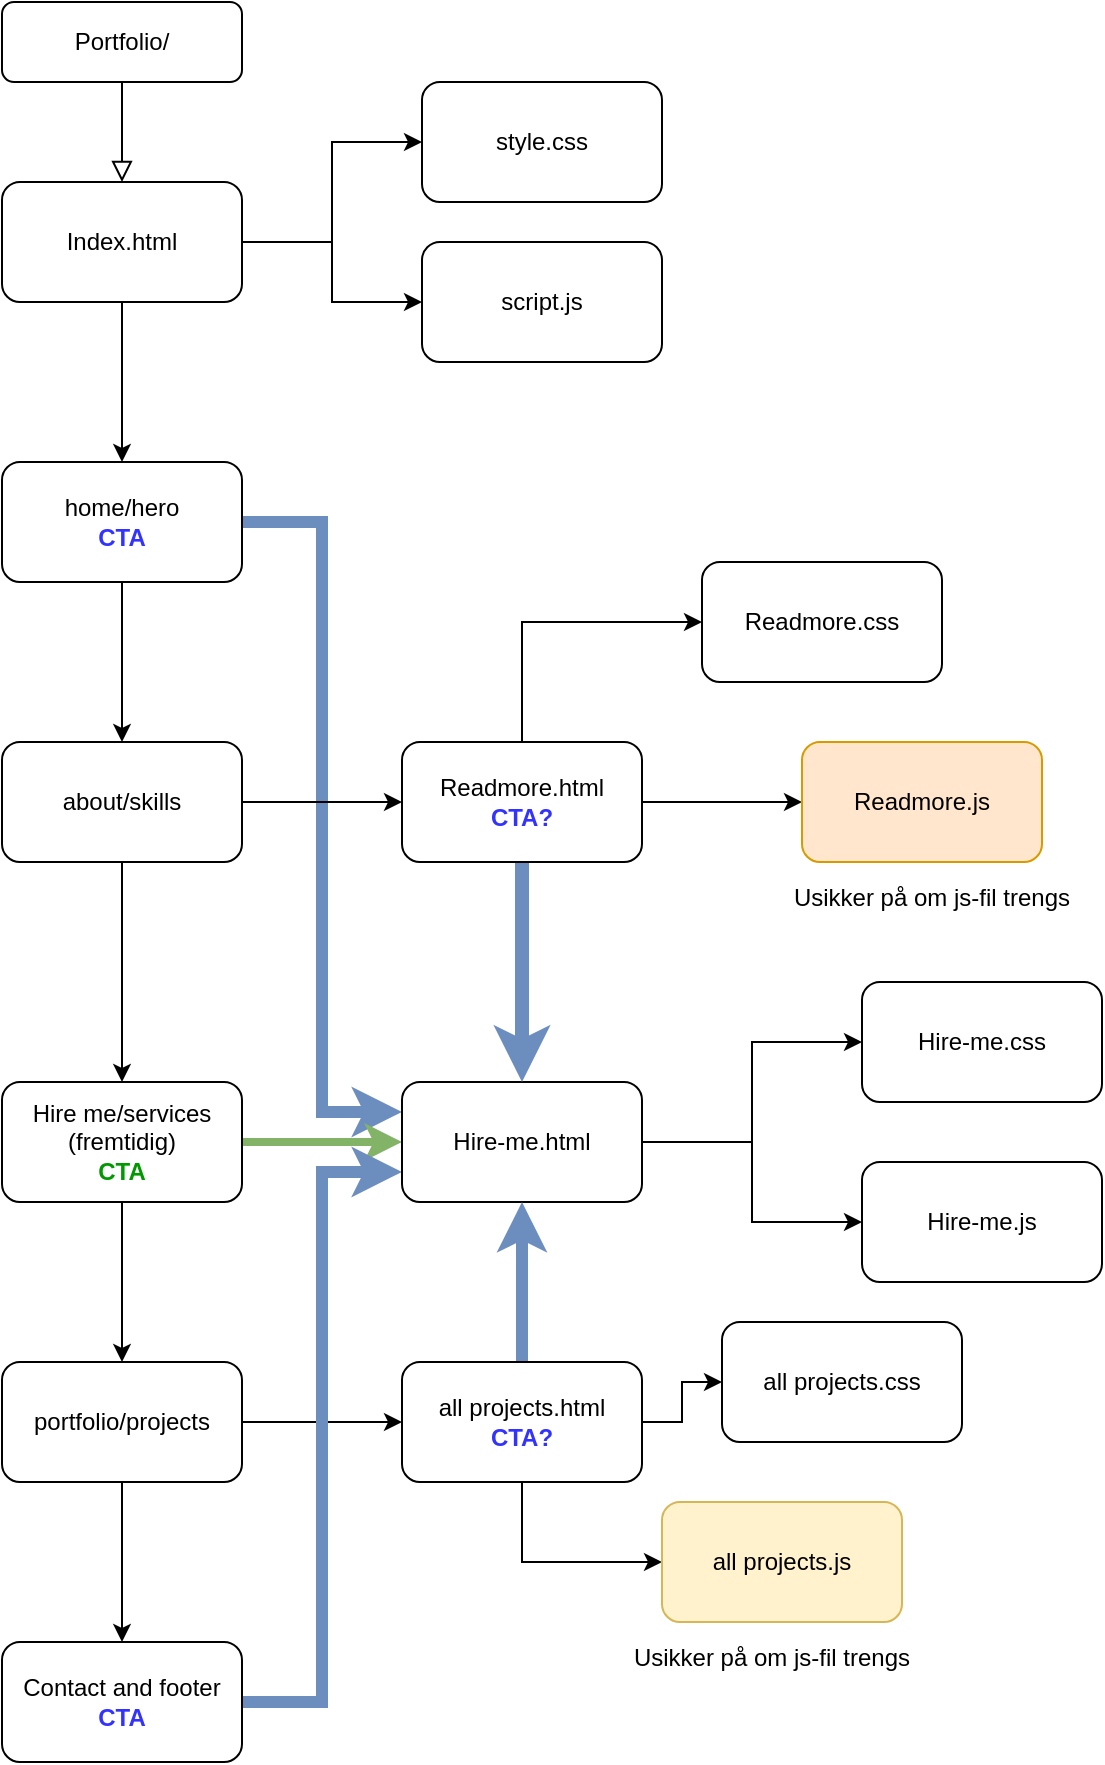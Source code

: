 <mxfile version="26.0.16">
  <diagram id="C5RBs43oDa-KdzZeNtuy" name="index">
    <mxGraphModel dx="1434" dy="696" grid="1" gridSize="10" guides="1" tooltips="1" connect="1" arrows="1" fold="1" page="1" pageScale="1" pageWidth="827" pageHeight="1169" math="0" shadow="0">
      <root>
        <mxCell id="WIyWlLk6GJQsqaUBKTNV-0" />
        <mxCell id="WIyWlLk6GJQsqaUBKTNV-1" parent="WIyWlLk6GJQsqaUBKTNV-0" />
        <mxCell id="WIyWlLk6GJQsqaUBKTNV-2" value="" style="rounded=0;html=1;jettySize=auto;orthogonalLoop=1;fontSize=11;endArrow=block;endFill=0;endSize=8;strokeWidth=1;shadow=0;labelBackgroundColor=none;edgeStyle=orthogonalEdgeStyle;" parent="WIyWlLk6GJQsqaUBKTNV-1" source="WIyWlLk6GJQsqaUBKTNV-3" edge="1">
          <mxGeometry relative="1" as="geometry">
            <mxPoint x="220" y="170" as="targetPoint" />
          </mxGeometry>
        </mxCell>
        <mxCell id="WIyWlLk6GJQsqaUBKTNV-3" value="Portfolio/" style="rounded=1;whiteSpace=wrap;html=1;fontSize=12;glass=0;strokeWidth=1;shadow=0;" parent="WIyWlLk6GJQsqaUBKTNV-1" vertex="1">
          <mxGeometry x="160" y="80" width="120" height="40" as="geometry" />
        </mxCell>
        <mxCell id="wFyWRjx9ALzqKbuYyL_5-4" style="edgeStyle=orthogonalEdgeStyle;rounded=0;orthogonalLoop=1;jettySize=auto;html=1;exitX=1;exitY=0.5;exitDx=0;exitDy=0;entryX=0;entryY=0.5;entryDx=0;entryDy=0;" parent="WIyWlLk6GJQsqaUBKTNV-1" source="wFyWRjx9ALzqKbuYyL_5-1" target="wFyWRjx9ALzqKbuYyL_5-3" edge="1">
          <mxGeometry relative="1" as="geometry" />
        </mxCell>
        <mxCell id="wFyWRjx9ALzqKbuYyL_5-6" style="edgeStyle=orthogonalEdgeStyle;rounded=0;orthogonalLoop=1;jettySize=auto;html=1;exitX=1;exitY=0.5;exitDx=0;exitDy=0;entryX=0;entryY=0.5;entryDx=0;entryDy=0;" parent="WIyWlLk6GJQsqaUBKTNV-1" source="wFyWRjx9ALzqKbuYyL_5-1" target="wFyWRjx9ALzqKbuYyL_5-5" edge="1">
          <mxGeometry relative="1" as="geometry" />
        </mxCell>
        <mxCell id="wFyWRjx9ALzqKbuYyL_5-8" value="" style="edgeStyle=orthogonalEdgeStyle;rounded=0;orthogonalLoop=1;jettySize=auto;html=1;" parent="WIyWlLk6GJQsqaUBKTNV-1" source="wFyWRjx9ALzqKbuYyL_5-1" target="wFyWRjx9ALzqKbuYyL_5-7" edge="1">
          <mxGeometry relative="1" as="geometry" />
        </mxCell>
        <mxCell id="wFyWRjx9ALzqKbuYyL_5-1" value="Index.html" style="rounded=1;whiteSpace=wrap;html=1;" parent="WIyWlLk6GJQsqaUBKTNV-1" vertex="1">
          <mxGeometry x="160" y="170" width="120" height="60" as="geometry" />
        </mxCell>
        <mxCell id="wFyWRjx9ALzqKbuYyL_5-3" value="style.css" style="rounded=1;whiteSpace=wrap;html=1;" parent="WIyWlLk6GJQsqaUBKTNV-1" vertex="1">
          <mxGeometry x="370" y="120" width="120" height="60" as="geometry" />
        </mxCell>
        <mxCell id="wFyWRjx9ALzqKbuYyL_5-5" value="script.js" style="rounded=1;whiteSpace=wrap;html=1;" parent="WIyWlLk6GJQsqaUBKTNV-1" vertex="1">
          <mxGeometry x="370" y="200" width="120" height="60" as="geometry" />
        </mxCell>
        <mxCell id="wFyWRjx9ALzqKbuYyL_5-10" value="" style="edgeStyle=orthogonalEdgeStyle;rounded=0;orthogonalLoop=1;jettySize=auto;html=1;" parent="WIyWlLk6GJQsqaUBKTNV-1" source="wFyWRjx9ALzqKbuYyL_5-7" target="wFyWRjx9ALzqKbuYyL_5-9" edge="1">
          <mxGeometry relative="1" as="geometry" />
        </mxCell>
        <mxCell id="WEOdngiwL_toDKK-2JKB-10" style="edgeStyle=orthogonalEdgeStyle;rounded=0;orthogonalLoop=1;jettySize=auto;html=1;exitX=1;exitY=0.5;exitDx=0;exitDy=0;entryX=0;entryY=0.25;entryDx=0;entryDy=0;fillColor=#dae8fc;strokeColor=#6c8ebf;strokeWidth=6;" parent="WIyWlLk6GJQsqaUBKTNV-1" source="wFyWRjx9ALzqKbuYyL_5-7" target="wFyWRjx9ALzqKbuYyL_5-17" edge="1">
          <mxGeometry relative="1" as="geometry" />
        </mxCell>
        <mxCell id="wFyWRjx9ALzqKbuYyL_5-7" value="home/hero&lt;div&gt;&lt;b&gt;&lt;font style=&quot;color: rgb(51, 51, 255);&quot;&gt;CTA&lt;/font&gt;&lt;/b&gt;&lt;/div&gt;" style="rounded=1;whiteSpace=wrap;html=1;" parent="WIyWlLk6GJQsqaUBKTNV-1" vertex="1">
          <mxGeometry x="160" y="310" width="120" height="60" as="geometry" />
        </mxCell>
        <mxCell id="wFyWRjx9ALzqKbuYyL_5-12" value="" style="edgeStyle=orthogonalEdgeStyle;rounded=0;orthogonalLoop=1;jettySize=auto;html=1;" parent="WIyWlLk6GJQsqaUBKTNV-1" source="wFyWRjx9ALzqKbuYyL_5-9" target="wFyWRjx9ALzqKbuYyL_5-11" edge="1">
          <mxGeometry relative="1" as="geometry" />
        </mxCell>
        <mxCell id="wFyWRjx9ALzqKbuYyL_5-20" value="" style="edgeStyle=orthogonalEdgeStyle;rounded=0;orthogonalLoop=1;jettySize=auto;html=1;" parent="WIyWlLk6GJQsqaUBKTNV-1" source="wFyWRjx9ALzqKbuYyL_5-9" target="wFyWRjx9ALzqKbuYyL_5-19" edge="1">
          <mxGeometry relative="1" as="geometry" />
        </mxCell>
        <mxCell id="wFyWRjx9ALzqKbuYyL_5-9" value="about/skills" style="whiteSpace=wrap;html=1;rounded=1;" parent="WIyWlLk6GJQsqaUBKTNV-1" vertex="1">
          <mxGeometry x="160" y="450" width="120" height="60" as="geometry" />
        </mxCell>
        <mxCell id="wFyWRjx9ALzqKbuYyL_5-14" value="" style="edgeStyle=orthogonalEdgeStyle;rounded=0;orthogonalLoop=1;jettySize=auto;html=1;" parent="WIyWlLk6GJQsqaUBKTNV-1" source="wFyWRjx9ALzqKbuYyL_5-11" target="wFyWRjx9ALzqKbuYyL_5-13" edge="1">
          <mxGeometry relative="1" as="geometry" />
        </mxCell>
        <mxCell id="wFyWRjx9ALzqKbuYyL_5-18" value="" style="edgeStyle=orthogonalEdgeStyle;rounded=0;orthogonalLoop=1;jettySize=auto;html=1;fillColor=#d5e8d4;strokeColor=#82b366;strokeWidth=4;" parent="WIyWlLk6GJQsqaUBKTNV-1" source="wFyWRjx9ALzqKbuYyL_5-11" target="wFyWRjx9ALzqKbuYyL_5-17" edge="1">
          <mxGeometry relative="1" as="geometry" />
        </mxCell>
        <mxCell id="wFyWRjx9ALzqKbuYyL_5-11" value="Hire me/services&lt;div&gt;(fremtidig)&lt;/div&gt;&lt;div&gt;&lt;b&gt;&lt;font style=&quot;color: rgb(0, 153, 0);&quot;&gt;CTA&lt;/font&gt;&lt;/b&gt;&lt;/div&gt;" style="whiteSpace=wrap;html=1;rounded=1;" parent="WIyWlLk6GJQsqaUBKTNV-1" vertex="1">
          <mxGeometry x="160" y="620" width="120" height="60" as="geometry" />
        </mxCell>
        <mxCell id="wFyWRjx9ALzqKbuYyL_5-16" value="" style="edgeStyle=orthogonalEdgeStyle;rounded=0;orthogonalLoop=1;jettySize=auto;html=1;" parent="WIyWlLk6GJQsqaUBKTNV-1" source="wFyWRjx9ALzqKbuYyL_5-13" target="wFyWRjx9ALzqKbuYyL_5-15" edge="1">
          <mxGeometry relative="1" as="geometry" />
        </mxCell>
        <mxCell id="wFyWRjx9ALzqKbuYyL_5-22" value="" style="edgeStyle=orthogonalEdgeStyle;rounded=0;orthogonalLoop=1;jettySize=auto;html=1;" parent="WIyWlLk6GJQsqaUBKTNV-1" source="wFyWRjx9ALzqKbuYyL_5-13" target="wFyWRjx9ALzqKbuYyL_5-21" edge="1">
          <mxGeometry relative="1" as="geometry" />
        </mxCell>
        <mxCell id="wFyWRjx9ALzqKbuYyL_5-13" value="portfolio/projects" style="whiteSpace=wrap;html=1;rounded=1;" parent="WIyWlLk6GJQsqaUBKTNV-1" vertex="1">
          <mxGeometry x="160" y="760" width="120" height="60" as="geometry" />
        </mxCell>
        <mxCell id="WEOdngiwL_toDKK-2JKB-11" style="edgeStyle=orthogonalEdgeStyle;rounded=0;orthogonalLoop=1;jettySize=auto;html=1;exitX=1;exitY=0.5;exitDx=0;exitDy=0;entryX=0;entryY=0.75;entryDx=0;entryDy=0;fillColor=#dae8fc;strokeColor=#6c8ebf;strokeWidth=6;" parent="WIyWlLk6GJQsqaUBKTNV-1" source="wFyWRjx9ALzqKbuYyL_5-15" target="wFyWRjx9ALzqKbuYyL_5-17" edge="1">
          <mxGeometry relative="1" as="geometry" />
        </mxCell>
        <mxCell id="wFyWRjx9ALzqKbuYyL_5-15" value="Contact and footer&lt;div&gt;&lt;b&gt;&lt;font style=&quot;color: rgb(51, 51, 255);&quot;&gt;CTA&lt;/font&gt;&lt;/b&gt;&lt;/div&gt;" style="whiteSpace=wrap;html=1;rounded=1;" parent="WIyWlLk6GJQsqaUBKTNV-1" vertex="1">
          <mxGeometry x="160" y="900" width="120" height="60" as="geometry" />
        </mxCell>
        <mxCell id="wFyWRjx9ALzqKbuYyL_5-26" value="" style="edgeStyle=orthogonalEdgeStyle;rounded=0;orthogonalLoop=1;jettySize=auto;html=1;" parent="WIyWlLk6GJQsqaUBKTNV-1" source="wFyWRjx9ALzqKbuYyL_5-17" target="wFyWRjx9ALzqKbuYyL_5-25" edge="1">
          <mxGeometry relative="1" as="geometry" />
        </mxCell>
        <mxCell id="WEOdngiwL_toDKK-2JKB-1" style="edgeStyle=orthogonalEdgeStyle;rounded=0;orthogonalLoop=1;jettySize=auto;html=1;exitX=1;exitY=0.5;exitDx=0;exitDy=0;entryX=0;entryY=0.5;entryDx=0;entryDy=0;" parent="WIyWlLk6GJQsqaUBKTNV-1" source="wFyWRjx9ALzqKbuYyL_5-17" target="WEOdngiwL_toDKK-2JKB-0" edge="1">
          <mxGeometry relative="1" as="geometry" />
        </mxCell>
        <mxCell id="wFyWRjx9ALzqKbuYyL_5-17" value="Hire-me.html" style="whiteSpace=wrap;html=1;rounded=1;noLabel=0;comic=0;fillOpacity=100;" parent="WIyWlLk6GJQsqaUBKTNV-1" vertex="1">
          <mxGeometry x="360" y="620" width="120" height="60" as="geometry" />
        </mxCell>
        <mxCell id="wFyWRjx9ALzqKbuYyL_5-24" value="" style="edgeStyle=orthogonalEdgeStyle;rounded=0;orthogonalLoop=1;jettySize=auto;html=1;" parent="WIyWlLk6GJQsqaUBKTNV-1" source="wFyWRjx9ALzqKbuYyL_5-19" target="wFyWRjx9ALzqKbuYyL_5-23" edge="1">
          <mxGeometry relative="1" as="geometry" />
        </mxCell>
        <mxCell id="WEOdngiwL_toDKK-2JKB-7" style="edgeStyle=orthogonalEdgeStyle;rounded=0;orthogonalLoop=1;jettySize=auto;html=1;exitX=0.5;exitY=0;exitDx=0;exitDy=0;entryX=0;entryY=0.5;entryDx=0;entryDy=0;" parent="WIyWlLk6GJQsqaUBKTNV-1" source="wFyWRjx9ALzqKbuYyL_5-19" target="WEOdngiwL_toDKK-2JKB-6" edge="1">
          <mxGeometry relative="1" as="geometry" />
        </mxCell>
        <mxCell id="WEOdngiwL_toDKK-2JKB-9" style="edgeStyle=orthogonalEdgeStyle;rounded=0;orthogonalLoop=1;jettySize=auto;html=1;exitX=0.5;exitY=1;exitDx=0;exitDy=0;entryX=0.5;entryY=0;entryDx=0;entryDy=0;fillColor=#dae8fc;strokeColor=#6c8ebf;strokeWidth=7;" parent="WIyWlLk6GJQsqaUBKTNV-1" source="wFyWRjx9ALzqKbuYyL_5-19" target="wFyWRjx9ALzqKbuYyL_5-17" edge="1">
          <mxGeometry relative="1" as="geometry" />
        </mxCell>
        <mxCell id="wFyWRjx9ALzqKbuYyL_5-19" value="Readmore.html&lt;div&gt;&lt;b&gt;&lt;font style=&quot;color: rgb(51, 51, 255);&quot;&gt;CTA?&lt;/font&gt;&lt;/b&gt;&lt;/div&gt;" style="whiteSpace=wrap;html=1;rounded=1;" parent="WIyWlLk6GJQsqaUBKTNV-1" vertex="1">
          <mxGeometry x="360" y="450" width="120" height="60" as="geometry" />
        </mxCell>
        <mxCell id="WEOdngiwL_toDKK-2JKB-4" style="edgeStyle=orthogonalEdgeStyle;rounded=0;orthogonalLoop=1;jettySize=auto;html=1;exitX=0.5;exitY=1;exitDx=0;exitDy=0;entryX=0;entryY=0.5;entryDx=0;entryDy=0;" parent="WIyWlLk6GJQsqaUBKTNV-1" source="wFyWRjx9ALzqKbuYyL_5-21" target="WEOdngiwL_toDKK-2JKB-3" edge="1">
          <mxGeometry relative="1" as="geometry" />
        </mxCell>
        <mxCell id="WEOdngiwL_toDKK-2JKB-5" style="edgeStyle=orthogonalEdgeStyle;rounded=0;orthogonalLoop=1;jettySize=auto;html=1;exitX=1;exitY=0.5;exitDx=0;exitDy=0;" parent="WIyWlLk6GJQsqaUBKTNV-1" source="wFyWRjx9ALzqKbuYyL_5-21" target="WEOdngiwL_toDKK-2JKB-2" edge="1">
          <mxGeometry relative="1" as="geometry" />
        </mxCell>
        <mxCell id="WEOdngiwL_toDKK-2JKB-8" style="edgeStyle=orthogonalEdgeStyle;rounded=0;orthogonalLoop=1;jettySize=auto;html=1;exitX=0.5;exitY=0;exitDx=0;exitDy=0;entryX=0.5;entryY=1;entryDx=0;entryDy=0;fillColor=#dae8fc;strokeColor=#6c8ebf;strokeWidth=6;" parent="WIyWlLk6GJQsqaUBKTNV-1" source="wFyWRjx9ALzqKbuYyL_5-21" target="wFyWRjx9ALzqKbuYyL_5-17" edge="1">
          <mxGeometry relative="1" as="geometry" />
        </mxCell>
        <mxCell id="wFyWRjx9ALzqKbuYyL_5-21" value="all projects.html&lt;div&gt;&lt;b&gt;&lt;font style=&quot;color: rgb(51, 51, 255);&quot;&gt;CTA?&lt;/font&gt;&lt;/b&gt;&lt;/div&gt;" style="whiteSpace=wrap;html=1;rounded=1;" parent="WIyWlLk6GJQsqaUBKTNV-1" vertex="1">
          <mxGeometry x="360" y="760" width="120" height="60" as="geometry" />
        </mxCell>
        <mxCell id="wFyWRjx9ALzqKbuYyL_5-23" value="Readmore.js" style="whiteSpace=wrap;html=1;rounded=1;fillColor=#ffe6cc;strokeColor=#d79b00;" parent="WIyWlLk6GJQsqaUBKTNV-1" vertex="1">
          <mxGeometry x="560" y="450" width="120" height="60" as="geometry" />
        </mxCell>
        <mxCell id="wFyWRjx9ALzqKbuYyL_5-25" value="Hire-me.css" style="whiteSpace=wrap;html=1;rounded=1;" parent="WIyWlLk6GJQsqaUBKTNV-1" vertex="1">
          <mxGeometry x="590" y="570" width="120" height="60" as="geometry" />
        </mxCell>
        <mxCell id="WEOdngiwL_toDKK-2JKB-0" value="Hire-me.js" style="whiteSpace=wrap;html=1;rounded=1;" parent="WIyWlLk6GJQsqaUBKTNV-1" vertex="1">
          <mxGeometry x="590" y="660" width="120" height="60" as="geometry" />
        </mxCell>
        <mxCell id="WEOdngiwL_toDKK-2JKB-2" value="all projects.css" style="whiteSpace=wrap;html=1;rounded=1;" parent="WIyWlLk6GJQsqaUBKTNV-1" vertex="1">
          <mxGeometry x="520" y="740" width="120" height="60" as="geometry" />
        </mxCell>
        <mxCell id="WEOdngiwL_toDKK-2JKB-3" value="all projects.js" style="whiteSpace=wrap;html=1;rounded=1;fillColor=#fff2cc;strokeColor=#d6b656;" parent="WIyWlLk6GJQsqaUBKTNV-1" vertex="1">
          <mxGeometry x="490" y="830" width="120" height="60" as="geometry" />
        </mxCell>
        <mxCell id="WEOdngiwL_toDKK-2JKB-6" value="Readmore.css" style="whiteSpace=wrap;html=1;rounded=1;" parent="WIyWlLk6GJQsqaUBKTNV-1" vertex="1">
          <mxGeometry x="510" y="360" width="120" height="60" as="geometry" />
        </mxCell>
        <mxCell id="hJlBKQyUvAjfvw9uy_0m-0" value="Usikker på om js-fil trengs&lt;div&gt;&lt;br&gt;&lt;/div&gt;" style="text;html=1;align=center;verticalAlign=middle;whiteSpace=wrap;rounded=0;" vertex="1" parent="WIyWlLk6GJQsqaUBKTNV-1">
          <mxGeometry x="460" y="900" width="170" height="30" as="geometry" />
        </mxCell>
        <mxCell id="hJlBKQyUvAjfvw9uy_0m-1" value="Usikker på om js-fil trengs&lt;div&gt;&lt;br&gt;&lt;/div&gt;" style="text;html=1;align=center;verticalAlign=middle;whiteSpace=wrap;rounded=0;" vertex="1" parent="WIyWlLk6GJQsqaUBKTNV-1">
          <mxGeometry x="540" y="520" width="170" height="30" as="geometry" />
        </mxCell>
      </root>
    </mxGraphModel>
  </diagram>
</mxfile>

